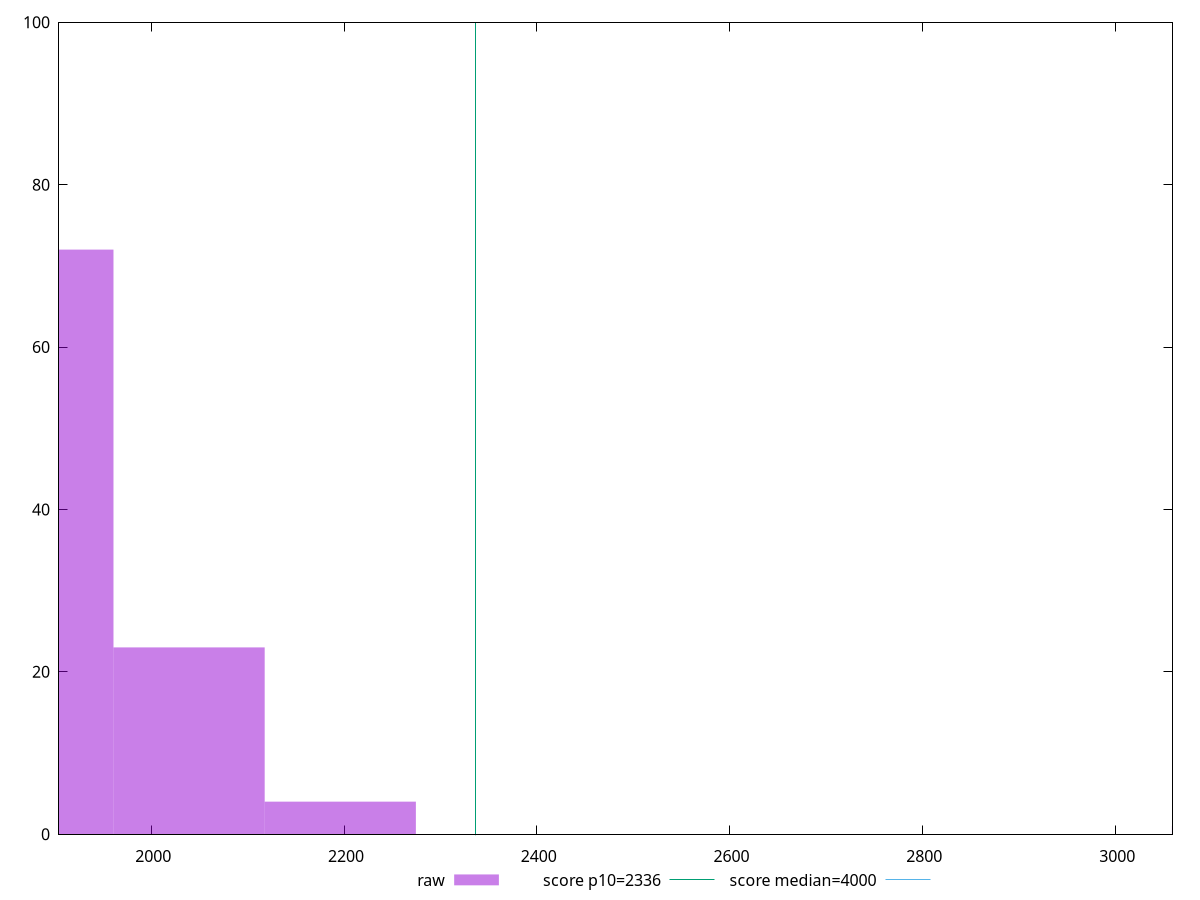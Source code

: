 reset

$raw <<EOF
3137.3134728424448 1
2039.253757347589 23
2196.1194309897114 4
1882.3880837054667 72
EOF

set key outside below
set boxwidth 156.86567364212223
set xrange [1904.3046:3059.5035000000007]
set yrange [0:100]
set trange [0:100]
set style fill transparent solid 0.5 noborder

set parametric
set terminal svg size 640, 490 enhanced background rgb 'white'
set output "report_00019_2021-02-10T18-14-37.922Z//first-contentful-paint/samples/pages+cached+noadtech/raw/histogram.svg"

plot $raw title "raw" with boxes, \
     2336,t title "score p10=2336", \
     4000,t title "score median=4000"

reset
